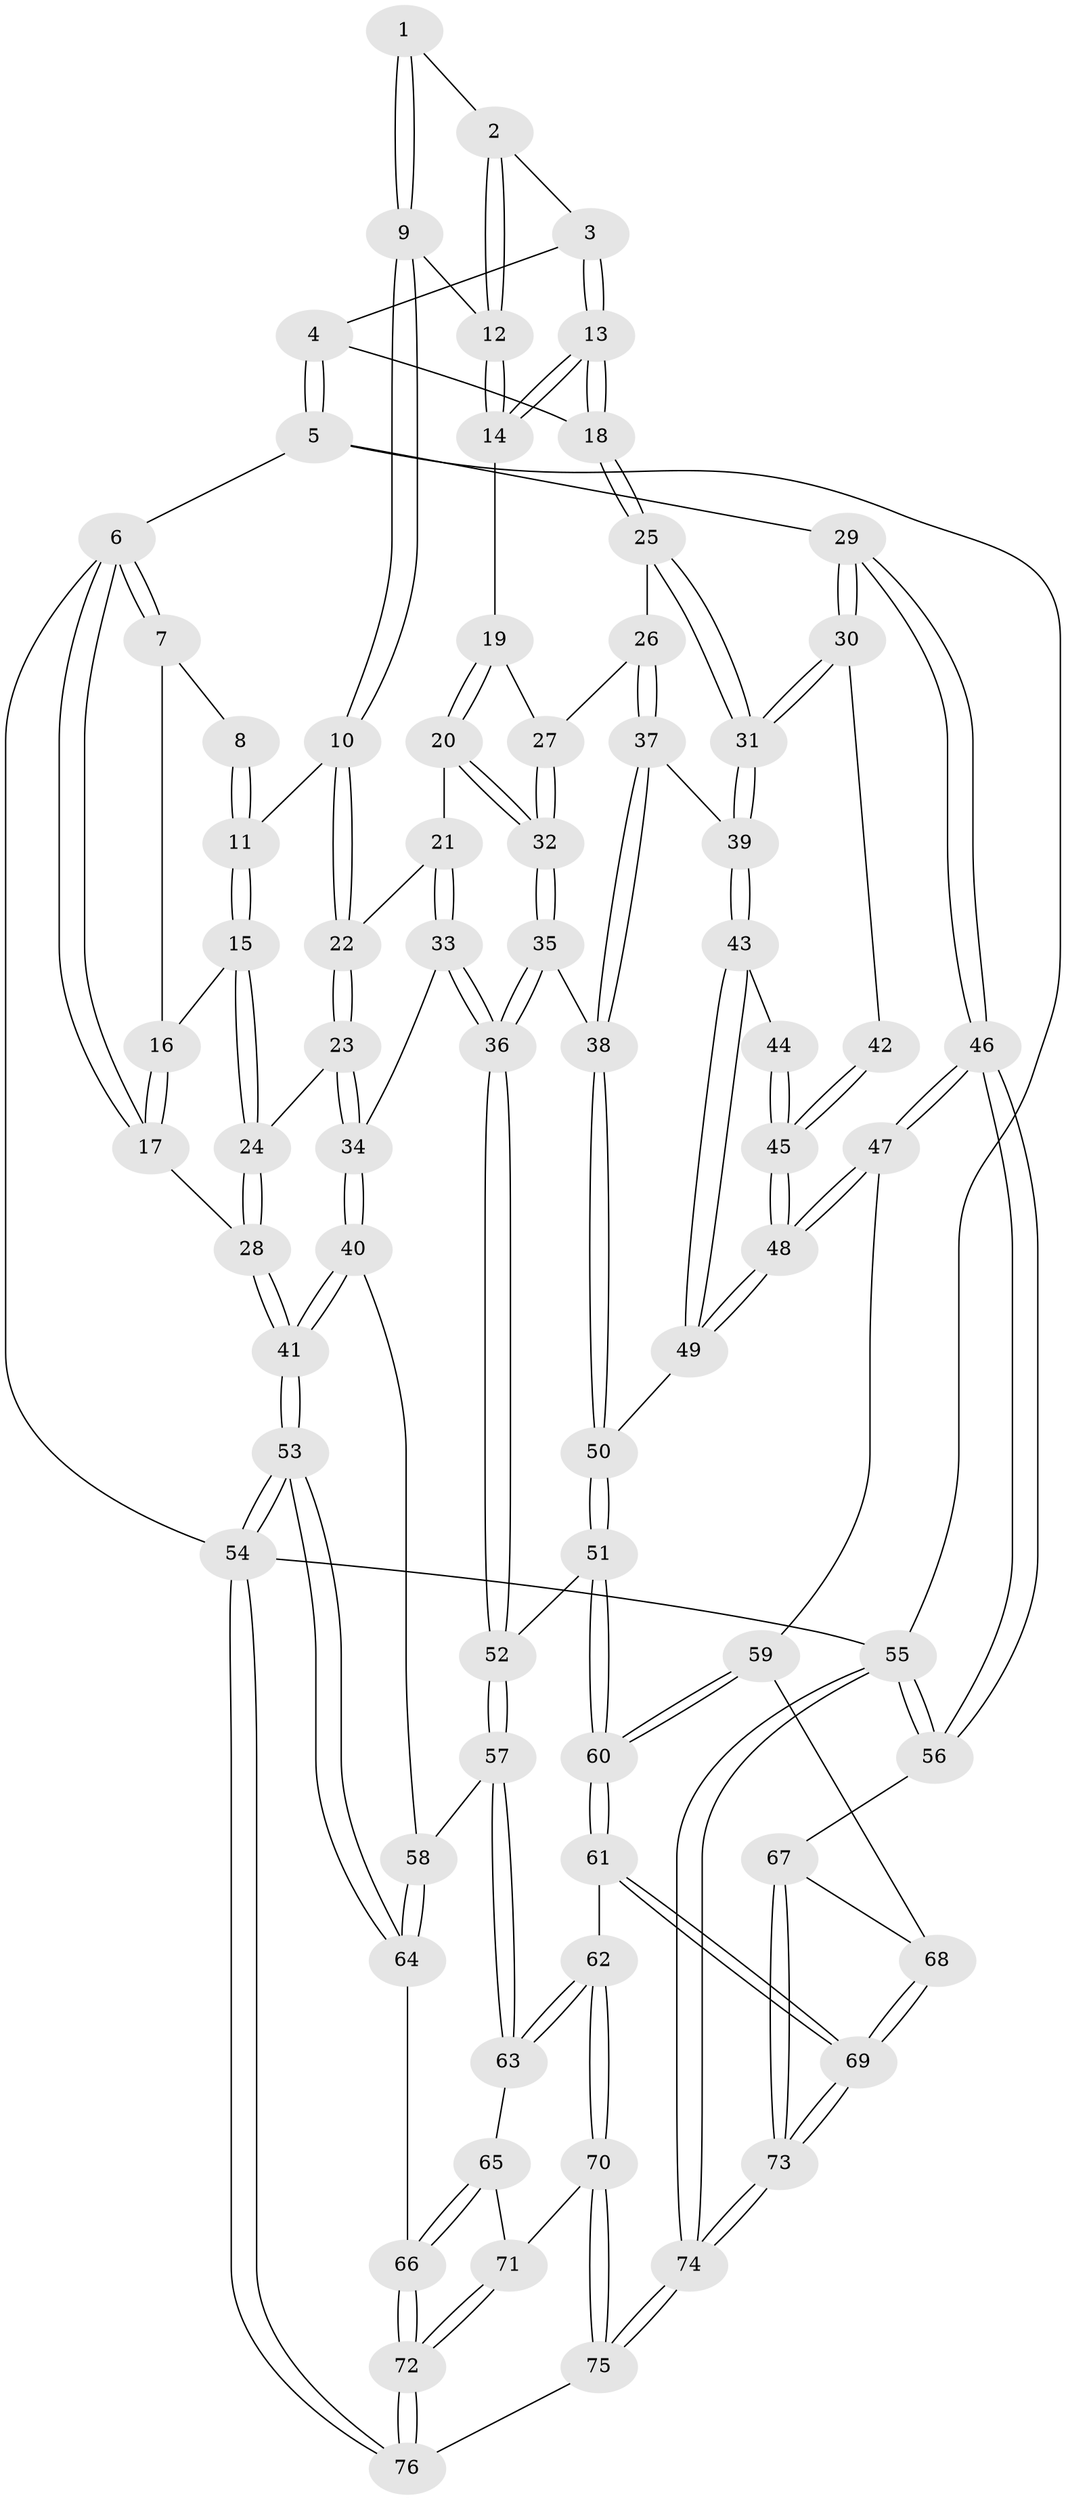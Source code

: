 // Generated by graph-tools (version 1.1) at 2025/03/03/09/25 03:03:19]
// undirected, 76 vertices, 187 edges
graph export_dot {
graph [start="1"]
  node [color=gray90,style=filled];
  1 [pos="+0.3174303605628851+0"];
  2 [pos="+0.5690675043347094+0"];
  3 [pos="+0.6213925690472758+0"];
  4 [pos="+1+0"];
  5 [pos="+1+0"];
  6 [pos="+0+0"];
  7 [pos="+0+0"];
  8 [pos="+0.15308073512791187+0"];
  9 [pos="+0.345451456333305+0.08506758319063544"];
  10 [pos="+0.3171580678544381+0.12064664820153577"];
  11 [pos="+0.18834727473380256+0.10592909375748344"];
  12 [pos="+0.5305753206941597+0.09431143197516582"];
  13 [pos="+0.7030906343715857+0.14942929134708496"];
  14 [pos="+0.5451770577970503+0.11961675811974501"];
  15 [pos="+0.13415436606732845+0.1439486167202006"];
  16 [pos="+0.09278023958982293+0.10188674199049555"];
  17 [pos="+0+0.09668097333721856"];
  18 [pos="+0.7350809351695161+0.16484739629234865"];
  19 [pos="+0.5442228159665573+0.12230235148921872"];
  20 [pos="+0.4427805212340304+0.2554074369637362"];
  21 [pos="+0.35391176498253807+0.25501087600405326"];
  22 [pos="+0.3361105896658259+0.24219908538386423"];
  23 [pos="+0.1656364066913242+0.31241204652395416"];
  24 [pos="+0.09522535635474283+0.25323786763419537"];
  25 [pos="+0.7550159911421138+0.2219613883624271"];
  26 [pos="+0.67699987371484+0.2969805950410064"];
  27 [pos="+0.5797395901363067+0.27638734127978826"];
  28 [pos="+0+0.2918732638602454"];
  29 [pos="+1+0.2478674251961621"];
  30 [pos="+1+0.26771797667392694"];
  31 [pos="+0.8627231169630069+0.28642974275781036"];
  32 [pos="+0.5054838677703241+0.32842541935277925"];
  33 [pos="+0.3630335283881113+0.4721675579413838"];
  34 [pos="+0.18768184757899609+0.424824065302314"];
  35 [pos="+0.5144743193044772+0.424903862632723"];
  36 [pos="+0.40427386496353535+0.5103474318572145"];
  37 [pos="+0.6421502928578297+0.43441234181202126"];
  38 [pos="+0.6390371831308131+0.43663113306594376"];
  39 [pos="+0.7970546129691904+0.44918457794623884"];
  40 [pos="+0.12265384272900505+0.503179423803604"];
  41 [pos="+0+0.619146695205861"];
  42 [pos="+1+0.37918212328611894"];
  43 [pos="+0.8080974728792104+0.4704734054391575"];
  44 [pos="+0.9155845796104812+0.44530693706135266"];
  45 [pos="+0.904202030282636+0.5469323206019548"];
  46 [pos="+1+0.7721472692201767"];
  47 [pos="+0.8918572715966828+0.6447144053336765"];
  48 [pos="+0.8694313321339241+0.6122714746262826"];
  49 [pos="+0.8416899514378742+0.588150688430107"];
  50 [pos="+0.653647503055361+0.5963701165357291"];
  51 [pos="+0.6326872008970857+0.6215770680646524"];
  52 [pos="+0.40580964699633154+0.5663691046596512"];
  53 [pos="+0+0.9221297287752465"];
  54 [pos="+0+1"];
  55 [pos="+1+1"];
  56 [pos="+1+0.7844168905004074"];
  57 [pos="+0.36877352118427364+0.6513526601945281"];
  58 [pos="+0.3045582830789488+0.688457163930181"];
  59 [pos="+0.7771620736586198+0.7519925638460379"];
  60 [pos="+0.6354546256460764+0.7568440783634753"];
  61 [pos="+0.6073737373216235+0.79030108945536"];
  62 [pos="+0.5327964876724554+0.7857859568999722"];
  63 [pos="+0.4843100634239271+0.7598455716640904"];
  64 [pos="+0.2266715566986447+0.7837604484420988"];
  65 [pos="+0.40095243042950507+0.8558316644077285"];
  66 [pos="+0.29451659140052466+0.8511838462870929"];
  67 [pos="+0.9140130793869495+0.8766541863887732"];
  68 [pos="+0.7977497534398349+0.8214476684266165"];
  69 [pos="+0.6839904070219323+1"];
  70 [pos="+0.4757615481446783+0.8850322303940201"];
  71 [pos="+0.4285693406644241+0.884611514209939"];
  72 [pos="+0.3647211015748356+1"];
  73 [pos="+0.6857582708383009+1"];
  74 [pos="+0.6729692856657493+1"];
  75 [pos="+0.533019350151212+1"];
  76 [pos="+0.4041688385572487+1"];
  1 -- 2;
  1 -- 9;
  1 -- 9;
  2 -- 3;
  2 -- 12;
  2 -- 12;
  3 -- 4;
  3 -- 13;
  3 -- 13;
  4 -- 5;
  4 -- 5;
  4 -- 18;
  5 -- 6;
  5 -- 29;
  5 -- 55;
  6 -- 7;
  6 -- 7;
  6 -- 17;
  6 -- 17;
  6 -- 54;
  7 -- 8;
  7 -- 16;
  8 -- 11;
  8 -- 11;
  9 -- 10;
  9 -- 10;
  9 -- 12;
  10 -- 11;
  10 -- 22;
  10 -- 22;
  11 -- 15;
  11 -- 15;
  12 -- 14;
  12 -- 14;
  13 -- 14;
  13 -- 14;
  13 -- 18;
  13 -- 18;
  14 -- 19;
  15 -- 16;
  15 -- 24;
  15 -- 24;
  16 -- 17;
  16 -- 17;
  17 -- 28;
  18 -- 25;
  18 -- 25;
  19 -- 20;
  19 -- 20;
  19 -- 27;
  20 -- 21;
  20 -- 32;
  20 -- 32;
  21 -- 22;
  21 -- 33;
  21 -- 33;
  22 -- 23;
  22 -- 23;
  23 -- 24;
  23 -- 34;
  23 -- 34;
  24 -- 28;
  24 -- 28;
  25 -- 26;
  25 -- 31;
  25 -- 31;
  26 -- 27;
  26 -- 37;
  26 -- 37;
  27 -- 32;
  27 -- 32;
  28 -- 41;
  28 -- 41;
  29 -- 30;
  29 -- 30;
  29 -- 46;
  29 -- 46;
  30 -- 31;
  30 -- 31;
  30 -- 42;
  31 -- 39;
  31 -- 39;
  32 -- 35;
  32 -- 35;
  33 -- 34;
  33 -- 36;
  33 -- 36;
  34 -- 40;
  34 -- 40;
  35 -- 36;
  35 -- 36;
  35 -- 38;
  36 -- 52;
  36 -- 52;
  37 -- 38;
  37 -- 38;
  37 -- 39;
  38 -- 50;
  38 -- 50;
  39 -- 43;
  39 -- 43;
  40 -- 41;
  40 -- 41;
  40 -- 58;
  41 -- 53;
  41 -- 53;
  42 -- 45;
  42 -- 45;
  43 -- 44;
  43 -- 49;
  43 -- 49;
  44 -- 45;
  44 -- 45;
  45 -- 48;
  45 -- 48;
  46 -- 47;
  46 -- 47;
  46 -- 56;
  46 -- 56;
  47 -- 48;
  47 -- 48;
  47 -- 59;
  48 -- 49;
  48 -- 49;
  49 -- 50;
  50 -- 51;
  50 -- 51;
  51 -- 52;
  51 -- 60;
  51 -- 60;
  52 -- 57;
  52 -- 57;
  53 -- 54;
  53 -- 54;
  53 -- 64;
  53 -- 64;
  54 -- 76;
  54 -- 76;
  54 -- 55;
  55 -- 56;
  55 -- 56;
  55 -- 74;
  55 -- 74;
  56 -- 67;
  57 -- 58;
  57 -- 63;
  57 -- 63;
  58 -- 64;
  58 -- 64;
  59 -- 60;
  59 -- 60;
  59 -- 68;
  60 -- 61;
  60 -- 61;
  61 -- 62;
  61 -- 69;
  61 -- 69;
  62 -- 63;
  62 -- 63;
  62 -- 70;
  62 -- 70;
  63 -- 65;
  64 -- 66;
  65 -- 66;
  65 -- 66;
  65 -- 71;
  66 -- 72;
  66 -- 72;
  67 -- 68;
  67 -- 73;
  67 -- 73;
  68 -- 69;
  68 -- 69;
  69 -- 73;
  69 -- 73;
  70 -- 71;
  70 -- 75;
  70 -- 75;
  71 -- 72;
  71 -- 72;
  72 -- 76;
  72 -- 76;
  73 -- 74;
  73 -- 74;
  74 -- 75;
  74 -- 75;
  75 -- 76;
}
